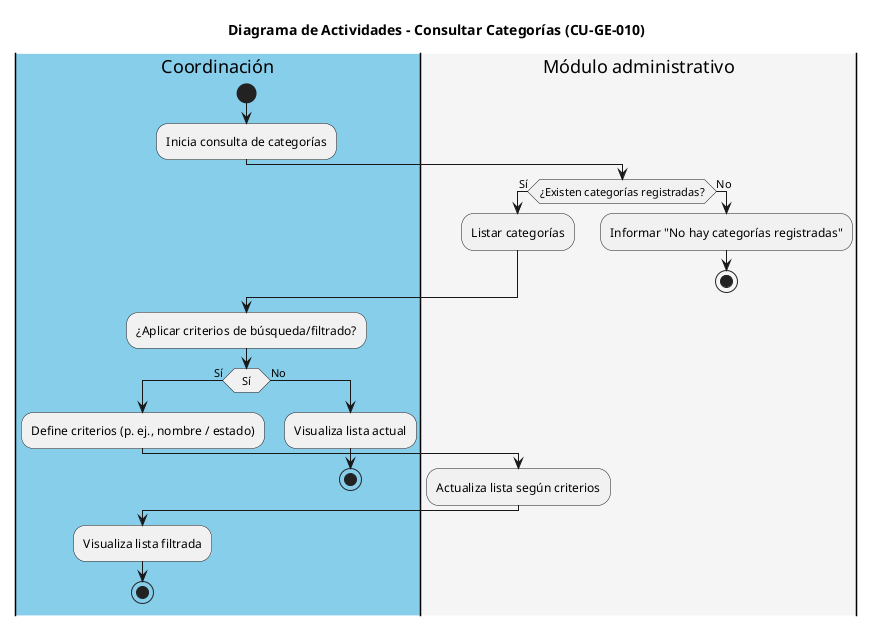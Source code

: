 @startuml CU-GE-010_Consultar_Categorias
title Diagrama de Actividades - Consultar Categorías (CU-GE-010)

|#skyblue|Coordinación|
start
:Inicia consulta de categorías;

|#whitesmoke|Módulo administrativo|
if (¿Existen categorías registradas?) then (Sí)
  :Listar categorías;
else (No)
  :Informar "No hay categorías registradas";
  stop
endif

|#skyblue|Coordinación|
:¿Aplicar criterios de búsqueda/filtrado?;
if (Sí) then (Sí)
  :Define criterios (p. ej., nombre / estado);

  |#whitesmoke|Módulo administrativo|
  :Actualiza lista según criterios;

  |#skyblue|Coordinación|
  :Visualiza lista filtrada;
  stop
else (No)
  :Visualiza lista actual;
  stop
endif
@enduml
